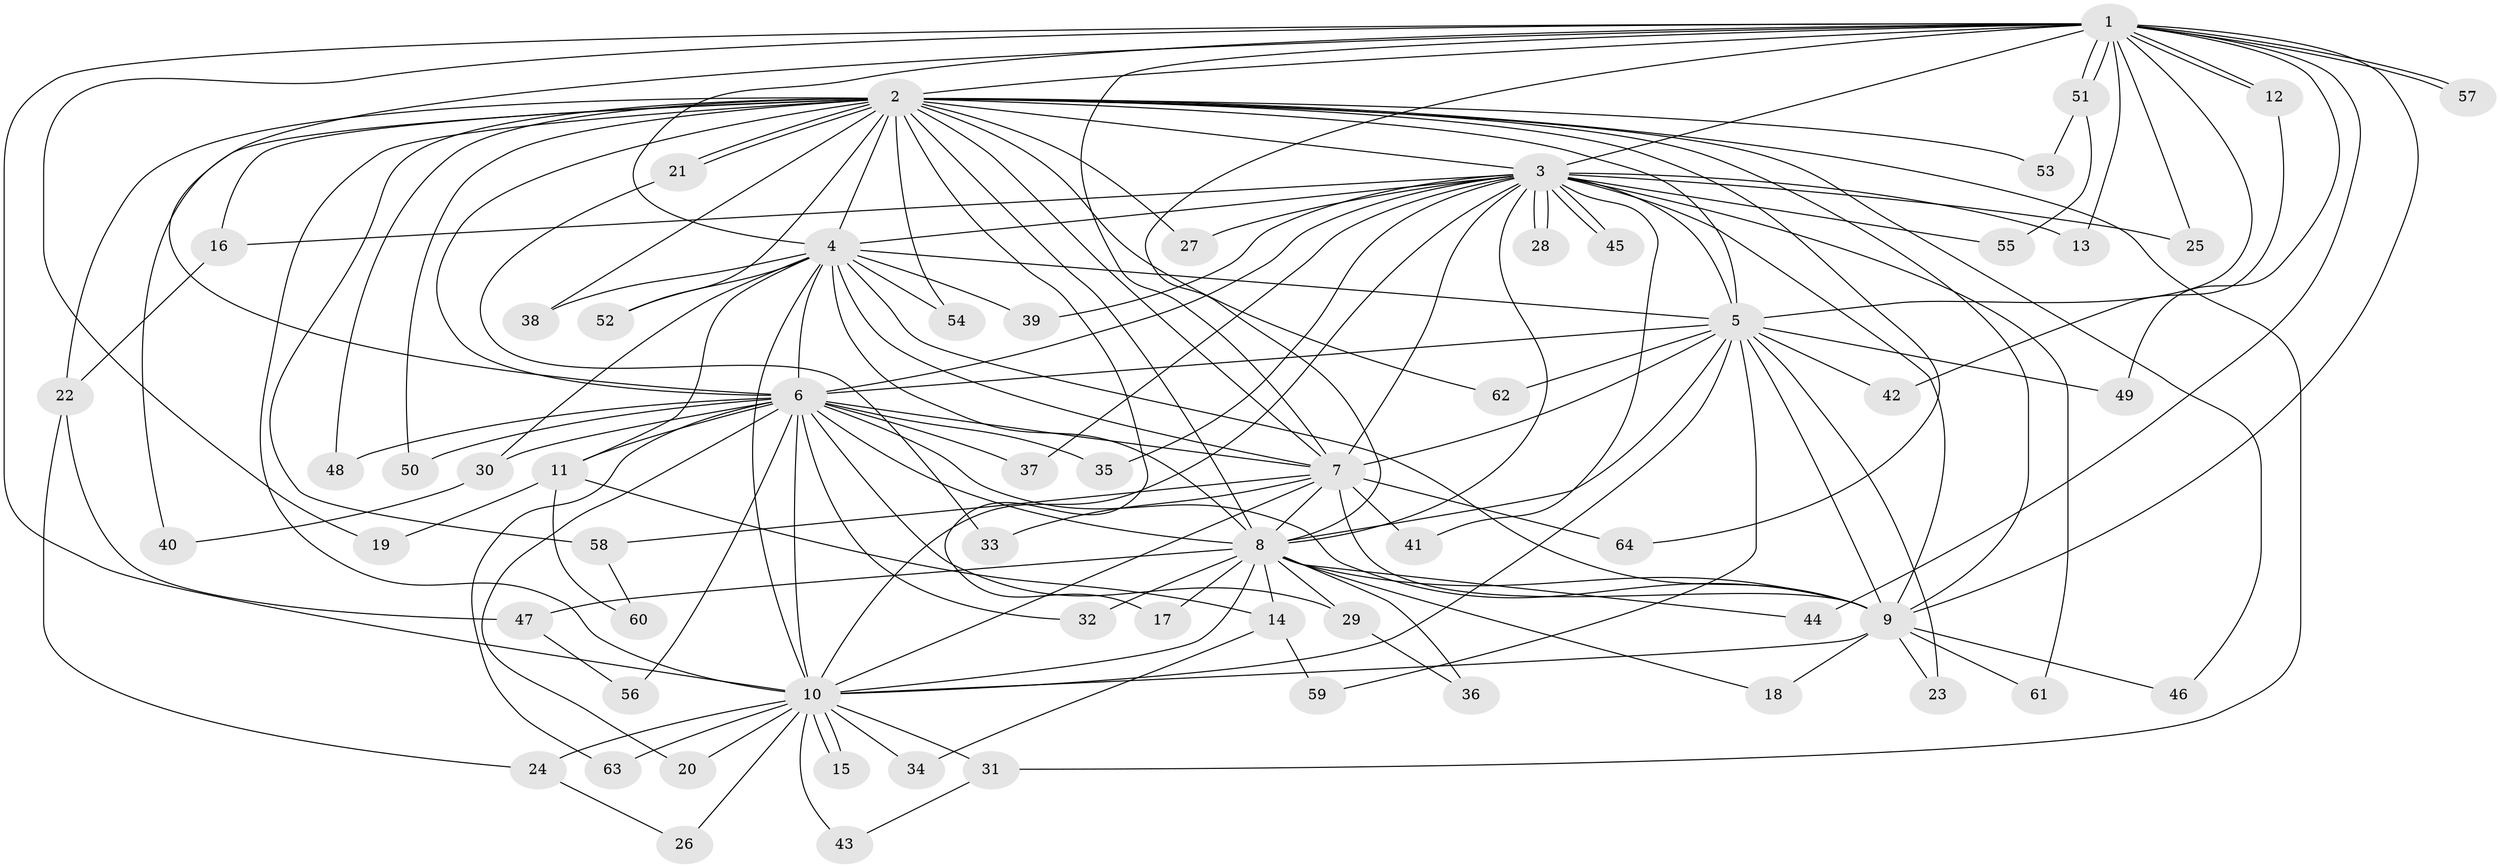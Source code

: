 // Generated by graph-tools (version 1.1) at 2025/49/03/09/25 03:49:29]
// undirected, 64 vertices, 153 edges
graph export_dot {
graph [start="1"]
  node [color=gray90,style=filled];
  1;
  2;
  3;
  4;
  5;
  6;
  7;
  8;
  9;
  10;
  11;
  12;
  13;
  14;
  15;
  16;
  17;
  18;
  19;
  20;
  21;
  22;
  23;
  24;
  25;
  26;
  27;
  28;
  29;
  30;
  31;
  32;
  33;
  34;
  35;
  36;
  37;
  38;
  39;
  40;
  41;
  42;
  43;
  44;
  45;
  46;
  47;
  48;
  49;
  50;
  51;
  52;
  53;
  54;
  55;
  56;
  57;
  58;
  59;
  60;
  61;
  62;
  63;
  64;
  1 -- 2;
  1 -- 3;
  1 -- 4;
  1 -- 5;
  1 -- 6;
  1 -- 7;
  1 -- 8;
  1 -- 9;
  1 -- 10;
  1 -- 12;
  1 -- 12;
  1 -- 13;
  1 -- 19;
  1 -- 25;
  1 -- 44;
  1 -- 49;
  1 -- 51;
  1 -- 51;
  1 -- 57;
  1 -- 57;
  2 -- 3;
  2 -- 4;
  2 -- 5;
  2 -- 6;
  2 -- 7;
  2 -- 8;
  2 -- 9;
  2 -- 10;
  2 -- 16;
  2 -- 17;
  2 -- 21;
  2 -- 21;
  2 -- 22;
  2 -- 27;
  2 -- 31;
  2 -- 38;
  2 -- 40;
  2 -- 46;
  2 -- 48;
  2 -- 50;
  2 -- 52;
  2 -- 53;
  2 -- 54;
  2 -- 58;
  2 -- 62;
  2 -- 64;
  3 -- 4;
  3 -- 5;
  3 -- 6;
  3 -- 7;
  3 -- 8;
  3 -- 9;
  3 -- 10;
  3 -- 13;
  3 -- 16;
  3 -- 25;
  3 -- 27;
  3 -- 28;
  3 -- 28;
  3 -- 35;
  3 -- 37;
  3 -- 39;
  3 -- 41;
  3 -- 45;
  3 -- 45;
  3 -- 55;
  3 -- 61;
  4 -- 5;
  4 -- 6;
  4 -- 7;
  4 -- 8;
  4 -- 9;
  4 -- 10;
  4 -- 11;
  4 -- 30;
  4 -- 38;
  4 -- 39;
  4 -- 52;
  4 -- 54;
  5 -- 6;
  5 -- 7;
  5 -- 8;
  5 -- 9;
  5 -- 10;
  5 -- 23;
  5 -- 42;
  5 -- 49;
  5 -- 59;
  5 -- 62;
  6 -- 7;
  6 -- 8;
  6 -- 9;
  6 -- 10;
  6 -- 11;
  6 -- 20;
  6 -- 29;
  6 -- 30;
  6 -- 32;
  6 -- 35;
  6 -- 37;
  6 -- 48;
  6 -- 50;
  6 -- 56;
  6 -- 63;
  7 -- 8;
  7 -- 9;
  7 -- 10;
  7 -- 33;
  7 -- 41;
  7 -- 58;
  7 -- 64;
  8 -- 9;
  8 -- 10;
  8 -- 14;
  8 -- 17;
  8 -- 18;
  8 -- 29;
  8 -- 32;
  8 -- 36;
  8 -- 44;
  8 -- 47;
  9 -- 10;
  9 -- 18;
  9 -- 23;
  9 -- 46;
  9 -- 61;
  10 -- 15;
  10 -- 15;
  10 -- 20;
  10 -- 24;
  10 -- 26;
  10 -- 31;
  10 -- 34;
  10 -- 43;
  10 -- 63;
  11 -- 14;
  11 -- 19;
  11 -- 60;
  12 -- 42;
  14 -- 34;
  14 -- 59;
  16 -- 22;
  21 -- 33;
  22 -- 24;
  22 -- 47;
  24 -- 26;
  29 -- 36;
  30 -- 40;
  31 -- 43;
  47 -- 56;
  51 -- 53;
  51 -- 55;
  58 -- 60;
}
